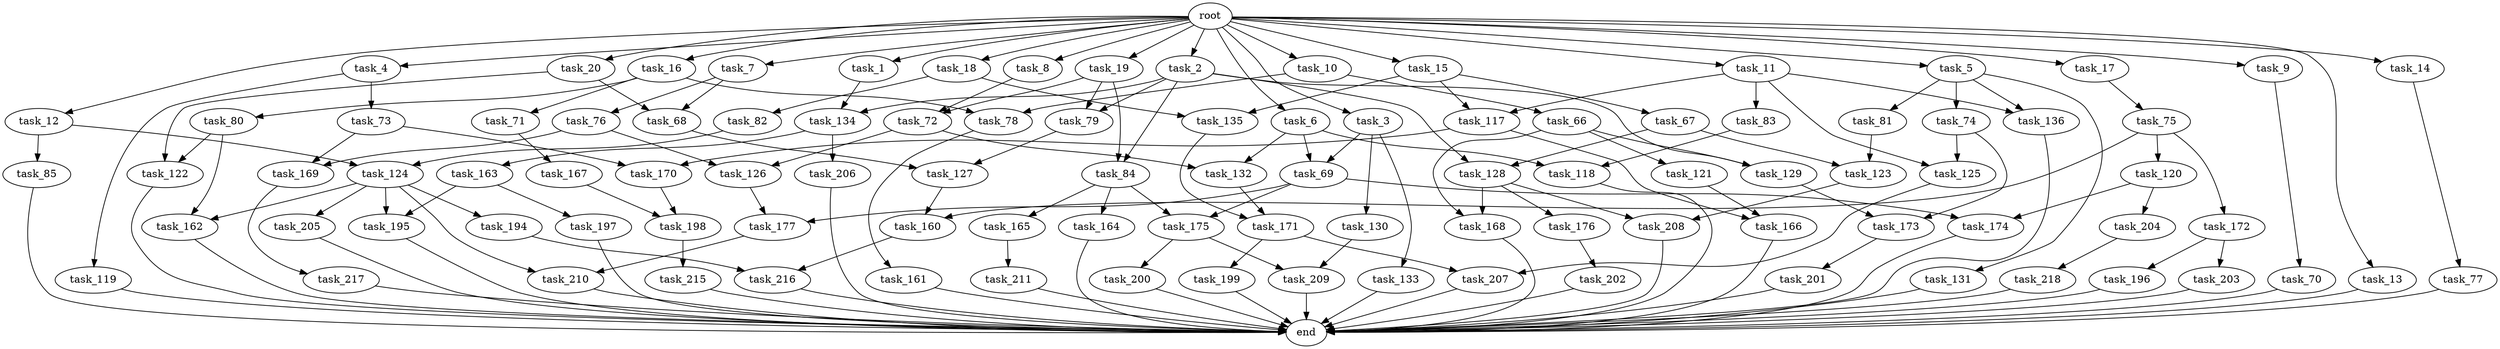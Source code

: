 digraph G {
  task_11 [size="2.048000"];
  task_175 [size="2199023255.552000"];
  task_171 [size="1047972020.224000"];
  task_195 [size="2336462209.024000"];
  task_17 [size="2.048000"];
  task_162 [size="1047972020.224000"];
  task_202 [size="154618822.656000"];
  task_217 [size="841813590.016000"];
  task_126 [size="1460288880.640000"];
  task_69 [size="1374389534.720000"];
  task_174 [size="1717986918.400000"];
  task_209 [size="1047972020.224000"];
  task_199 [size="68719476.736000"];
  task_73 [size="618475290.624000"];
  task_133 [size="274877906.944000"];
  task_200 [size="429496729.600000"];
  task_197 [size="1717986918.400000"];
  task_67 [size="1391569403.904000"];
  task_7 [size="2.048000"];
  task_79 [size="1374389534.720000"];
  task_177 [size="1168231104.512000"];
  task_205 [size="618475290.624000"];
  task_80 [size="1717986918.400000"];
  task_130 [size="274877906.944000"];
  task_75 [size="154618822.656000"];
  task_176 [size="1099511627.776000"];
  task_206 [size="429496729.600000"];
  task_203 [size="618475290.624000"];
  task_201 [size="618475290.624000"];
  task_81 [size="841813590.016000"];
  task_196 [size="618475290.624000"];
  task_72 [size="893353197.568000"];
  task_121 [size="154618822.656000"];
  task_83 [size="274877906.944000"];
  task_198 [size="2559800508.416000"];
  task_132 [size="1168231104.512000"];
  task_3 [size="2.048000"];
  task_170 [size="1271310319.616000"];
  task_20 [size="2.048000"];
  task_14 [size="2.048000"];
  task_71 [size="1717986918.400000"];
  task_125 [size="549755813.888000"];
  task_216 [size="343597383.680000"];
  task_215 [size="154618822.656000"];
  task_136 [size="1116691496.960000"];
  task_117 [size="1666447310.848000"];
  task_207 [size="687194767.360000"];
  task_120 [size="1717986918.400000"];
  task_9 [size="2.048000"];
  task_16 [size="2.048000"];
  end [size="0.000000"];
  root [size="0.000000"];
  task_167 [size="68719476.736000"];
  task_134 [size="1717986918.400000"];
  task_166 [size="704374636.544000"];
  task_161 [size="274877906.944000"];
  task_218 [size="618475290.624000"];
  task_165 [size="1099511627.776000"];
  task_4 [size="2.048000"];
  task_70 [size="618475290.624000"];
  task_78 [size="1992864825.344000"];
  task_19 [size="2.048000"];
  task_13 [size="2.048000"];
  task_85 [size="1099511627.776000"];
  task_194 [size="618475290.624000"];
  task_66 [size="274877906.944000"];
  task_210 [size="1047972020.224000"];
  task_5 [size="2.048000"];
  task_169 [size="2233382993.920000"];
  task_204 [size="618475290.624000"];
  task_124 [size="1168231104.512000"];
  task_6 [size="2.048000"];
  task_122 [size="1271310319.616000"];
  task_172 [size="1717986918.400000"];
  task_164 [size="1099511627.776000"];
  task_127 [size="1786706395.136000"];
  task_15 [size="2.048000"];
  task_129 [size="1254130450.432000"];
  task_10 [size="2.048000"];
  task_118 [size="2491081031.680000"];
  task_74 [size="841813590.016000"];
  task_173 [size="1116691496.960000"];
  task_84 [size="1374389534.720000"];
  task_1 [size="2.048000"];
  task_208 [size="1374389534.720000"];
  task_135 [size="2010044694.528000"];
  task_131 [size="841813590.016000"];
  task_68 [size="1271310319.616000"];
  task_168 [size="1254130450.432000"];
  task_2 [size="2.048000"];
  task_119 [size="618475290.624000"];
  task_12 [size="2.048000"];
  task_8 [size="2.048000"];
  task_128 [size="1254130450.432000"];
  task_163 [size="429496729.600000"];
  task_123 [size="1546188226.560000"];
  task_18 [size="2.048000"];
  task_82 [size="618475290.624000"];
  task_211 [size="618475290.624000"];
  task_160 [size="1786706395.136000"];
  task_77 [size="274877906.944000"];
  task_76 [size="429496729.600000"];

  task_11 -> task_125 [size="134217728.000000"];
  task_11 -> task_136 [size="134217728.000000"];
  task_11 -> task_117 [size="134217728.000000"];
  task_11 -> task_83 [size="134217728.000000"];
  task_175 -> task_209 [size="209715200.000000"];
  task_175 -> task_200 [size="209715200.000000"];
  task_171 -> task_207 [size="33554432.000000"];
  task_171 -> task_199 [size="33554432.000000"];
  task_195 -> end [size="1.000000"];
  task_17 -> task_75 [size="75497472.000000"];
  task_162 -> end [size="1.000000"];
  task_202 -> end [size="1.000000"];
  task_217 -> end [size="1.000000"];
  task_126 -> task_177 [size="33554432.000000"];
  task_69 -> task_177 [size="536870912.000000"];
  task_69 -> task_174 [size="536870912.000000"];
  task_69 -> task_175 [size="536870912.000000"];
  task_174 -> end [size="1.000000"];
  task_209 -> end [size="1.000000"];
  task_199 -> end [size="1.000000"];
  task_73 -> task_169 [size="411041792.000000"];
  task_73 -> task_170 [size="411041792.000000"];
  task_133 -> end [size="1.000000"];
  task_200 -> end [size="1.000000"];
  task_197 -> end [size="1.000000"];
  task_67 -> task_123 [size="75497472.000000"];
  task_67 -> task_128 [size="75497472.000000"];
  task_7 -> task_68 [size="209715200.000000"];
  task_7 -> task_76 [size="209715200.000000"];
  task_79 -> task_127 [size="33554432.000000"];
  task_177 -> task_210 [size="209715200.000000"];
  task_205 -> end [size="1.000000"];
  task_80 -> task_162 [size="209715200.000000"];
  task_80 -> task_122 [size="209715200.000000"];
  task_130 -> task_209 [size="301989888.000000"];
  task_75 -> task_120 [size="838860800.000000"];
  task_75 -> task_160 [size="838860800.000000"];
  task_75 -> task_172 [size="838860800.000000"];
  task_176 -> task_202 [size="75497472.000000"];
  task_206 -> end [size="1.000000"];
  task_203 -> end [size="1.000000"];
  task_201 -> end [size="1.000000"];
  task_81 -> task_123 [size="679477248.000000"];
  task_196 -> end [size="1.000000"];
  task_72 -> task_132 [size="33554432.000000"];
  task_72 -> task_126 [size="33554432.000000"];
  task_121 -> task_166 [size="134217728.000000"];
  task_83 -> task_118 [size="679477248.000000"];
  task_198 -> task_215 [size="75497472.000000"];
  task_132 -> task_171 [size="209715200.000000"];
  task_3 -> task_130 [size="134217728.000000"];
  task_3 -> task_69 [size="134217728.000000"];
  task_3 -> task_133 [size="134217728.000000"];
  task_170 -> task_198 [size="838860800.000000"];
  task_20 -> task_68 [size="411041792.000000"];
  task_20 -> task_122 [size="411041792.000000"];
  task_14 -> task_77 [size="134217728.000000"];
  task_71 -> task_167 [size="33554432.000000"];
  task_125 -> task_207 [size="301989888.000000"];
  task_216 -> end [size="1.000000"];
  task_215 -> end [size="1.000000"];
  task_136 -> end [size="1.000000"];
  task_117 -> task_166 [size="209715200.000000"];
  task_117 -> task_170 [size="209715200.000000"];
  task_207 -> end [size="1.000000"];
  task_120 -> task_174 [size="301989888.000000"];
  task_120 -> task_204 [size="301989888.000000"];
  task_9 -> task_70 [size="301989888.000000"];
  task_16 -> task_78 [size="838860800.000000"];
  task_16 -> task_80 [size="838860800.000000"];
  task_16 -> task_71 [size="838860800.000000"];
  root -> task_15 [size="1.000000"];
  root -> task_16 [size="1.000000"];
  root -> task_5 [size="1.000000"];
  root -> task_11 [size="1.000000"];
  root -> task_3 [size="1.000000"];
  root -> task_20 [size="1.000000"];
  root -> task_12 [size="1.000000"];
  root -> task_8 [size="1.000000"];
  root -> task_6 [size="1.000000"];
  root -> task_17 [size="1.000000"];
  root -> task_7 [size="1.000000"];
  root -> task_10 [size="1.000000"];
  root -> task_1 [size="1.000000"];
  root -> task_4 [size="1.000000"];
  root -> task_2 [size="1.000000"];
  root -> task_19 [size="1.000000"];
  root -> task_13 [size="1.000000"];
  root -> task_14 [size="1.000000"];
  root -> task_9 [size="1.000000"];
  root -> task_18 [size="1.000000"];
  task_167 -> task_198 [size="411041792.000000"];
  task_134 -> task_206 [size="209715200.000000"];
  task_134 -> task_163 [size="209715200.000000"];
  task_166 -> end [size="1.000000"];
  task_161 -> end [size="1.000000"];
  task_218 -> end [size="1.000000"];
  task_165 -> task_211 [size="301989888.000000"];
  task_4 -> task_119 [size="301989888.000000"];
  task_4 -> task_73 [size="301989888.000000"];
  task_70 -> end [size="1.000000"];
  task_78 -> task_161 [size="134217728.000000"];
  task_19 -> task_72 [size="134217728.000000"];
  task_19 -> task_79 [size="134217728.000000"];
  task_19 -> task_84 [size="134217728.000000"];
  task_13 -> end [size="1.000000"];
  task_85 -> end [size="1.000000"];
  task_194 -> task_216 [size="33554432.000000"];
  task_66 -> task_121 [size="75497472.000000"];
  task_66 -> task_168 [size="75497472.000000"];
  task_66 -> task_129 [size="75497472.000000"];
  task_210 -> end [size="1.000000"];
  task_5 -> task_131 [size="411041792.000000"];
  task_5 -> task_136 [size="411041792.000000"];
  task_5 -> task_81 [size="411041792.000000"];
  task_5 -> task_74 [size="411041792.000000"];
  task_169 -> task_217 [size="411041792.000000"];
  task_204 -> task_218 [size="301989888.000000"];
  task_124 -> task_162 [size="301989888.000000"];
  task_124 -> task_195 [size="301989888.000000"];
  task_124 -> task_205 [size="301989888.000000"];
  task_124 -> task_210 [size="301989888.000000"];
  task_124 -> task_194 [size="301989888.000000"];
  task_6 -> task_69 [size="536870912.000000"];
  task_6 -> task_132 [size="536870912.000000"];
  task_6 -> task_118 [size="536870912.000000"];
  task_122 -> end [size="1.000000"];
  task_172 -> task_203 [size="301989888.000000"];
  task_172 -> task_196 [size="301989888.000000"];
  task_164 -> end [size="1.000000"];
  task_127 -> task_160 [size="33554432.000000"];
  task_15 -> task_135 [size="679477248.000000"];
  task_15 -> task_67 [size="679477248.000000"];
  task_15 -> task_117 [size="679477248.000000"];
  task_129 -> task_173 [size="411041792.000000"];
  task_10 -> task_66 [size="134217728.000000"];
  task_10 -> task_78 [size="134217728.000000"];
  task_118 -> end [size="1.000000"];
  task_74 -> task_173 [size="134217728.000000"];
  task_74 -> task_125 [size="134217728.000000"];
  task_173 -> task_201 [size="301989888.000000"];
  task_84 -> task_164 [size="536870912.000000"];
  task_84 -> task_165 [size="536870912.000000"];
  task_84 -> task_175 [size="536870912.000000"];
  task_1 -> task_134 [size="301989888.000000"];
  task_208 -> end [size="1.000000"];
  task_135 -> task_171 [size="301989888.000000"];
  task_131 -> end [size="1.000000"];
  task_68 -> task_127 [size="838860800.000000"];
  task_168 -> end [size="1.000000"];
  task_2 -> task_84 [size="536870912.000000"];
  task_2 -> task_128 [size="536870912.000000"];
  task_2 -> task_129 [size="536870912.000000"];
  task_2 -> task_79 [size="536870912.000000"];
  task_2 -> task_134 [size="536870912.000000"];
  task_119 -> end [size="1.000000"];
  task_12 -> task_124 [size="536870912.000000"];
  task_12 -> task_85 [size="536870912.000000"];
  task_8 -> task_72 [size="301989888.000000"];
  task_128 -> task_176 [size="536870912.000000"];
  task_128 -> task_168 [size="536870912.000000"];
  task_128 -> task_208 [size="536870912.000000"];
  task_163 -> task_197 [size="838860800.000000"];
  task_163 -> task_195 [size="838860800.000000"];
  task_123 -> task_208 [size="134217728.000000"];
  task_18 -> task_82 [size="301989888.000000"];
  task_18 -> task_135 [size="301989888.000000"];
  task_82 -> task_124 [size="33554432.000000"];
  task_211 -> end [size="1.000000"];
  task_160 -> task_216 [size="134217728.000000"];
  task_77 -> end [size="1.000000"];
  task_76 -> task_169 [size="679477248.000000"];
  task_76 -> task_126 [size="679477248.000000"];
}
